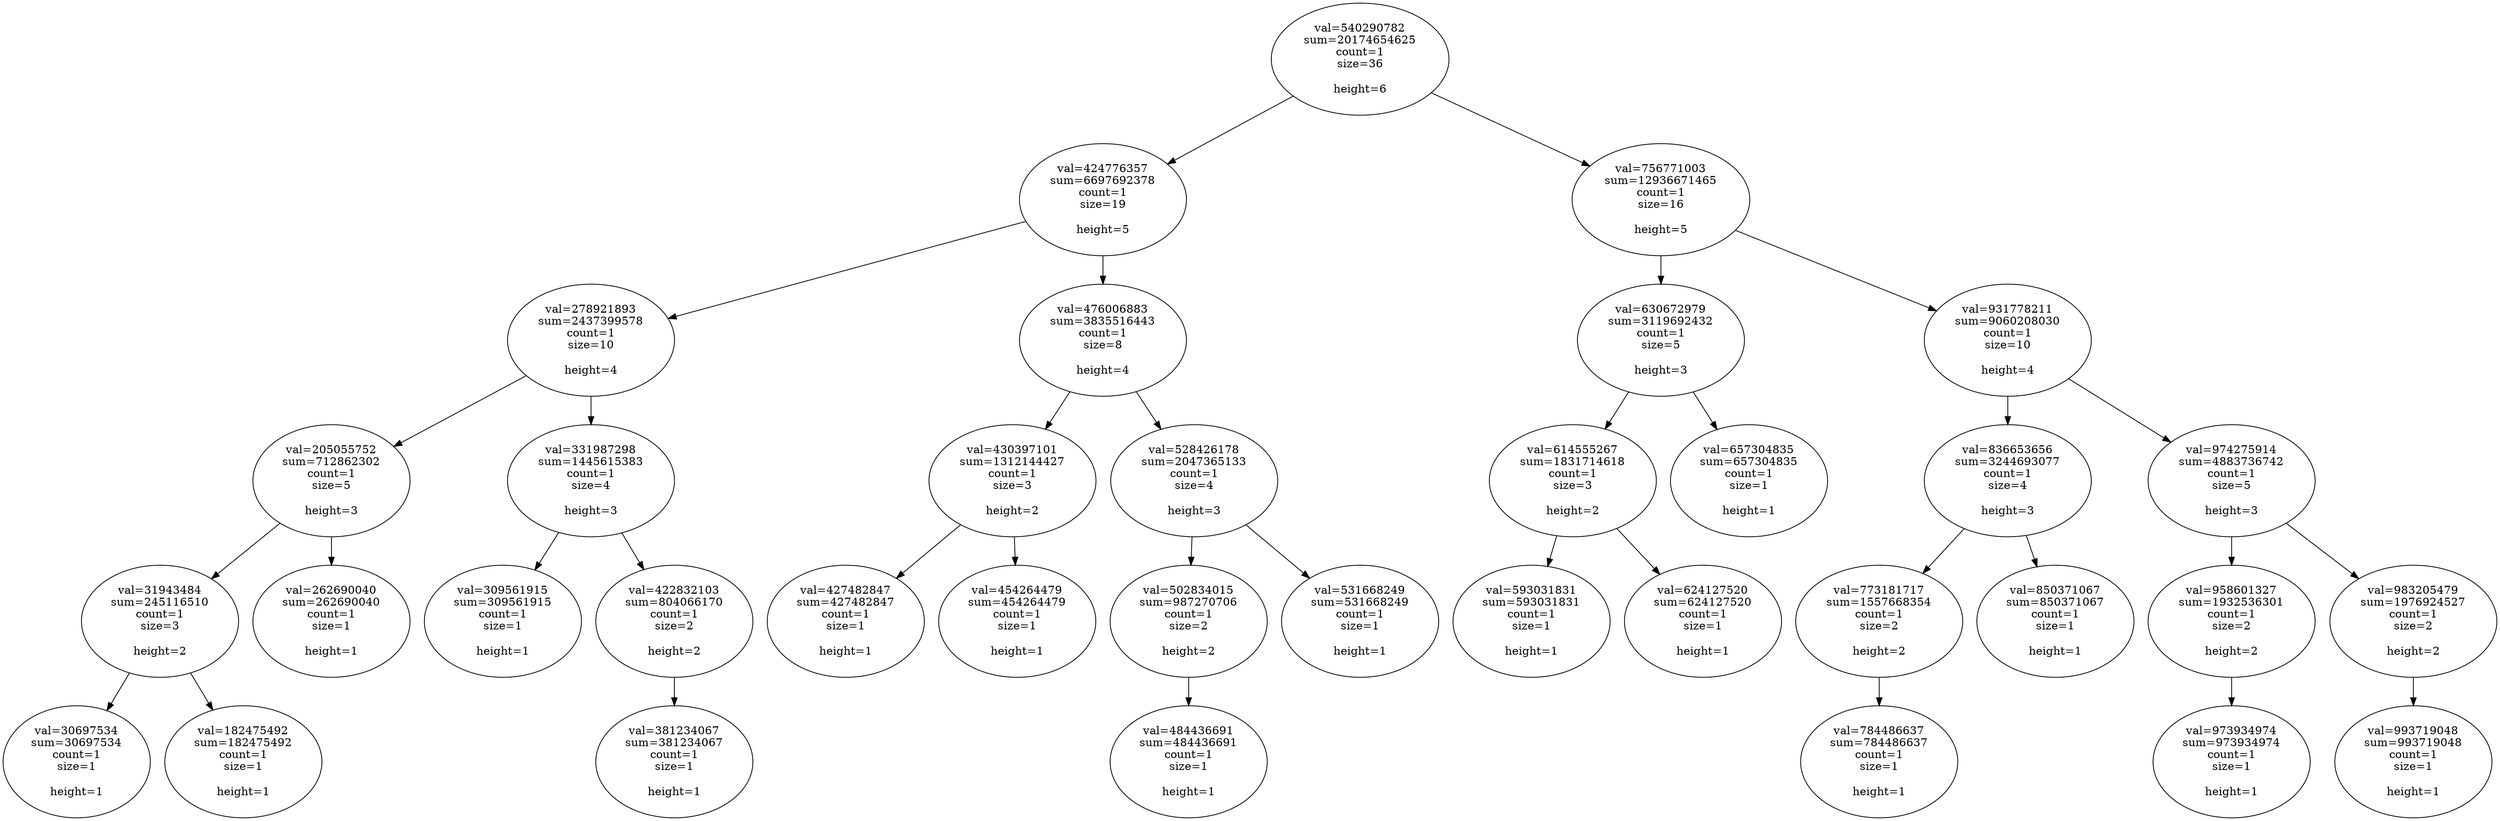 digraph {
	1 [label=<val=30697534<BR/>sum=30697534<BR/>count=1<BR/>size=1<BR/><BR/>height=1<BR/>>]
	2 [label=<val=31943484<BR/>sum=245116510<BR/>count=1<BR/>size=3<BR/><BR/>height=2<BR/>>]
	3 [label=<val=182475492<BR/>sum=182475492<BR/>count=1<BR/>size=1<BR/><BR/>height=1<BR/>>]
	2 -> 1
	2 -> 3
	4 [label=<val=205055752<BR/>sum=712862302<BR/>count=1<BR/>size=5<BR/><BR/>height=3<BR/>>]
	5 [label=<val=262690040<BR/>sum=262690040<BR/>count=1<BR/>size=1<BR/><BR/>height=1<BR/>>]
	4 -> 2
	4 -> 5
	6 [label=<val=278921893<BR/>sum=2437399578<BR/>count=1<BR/>size=10<BR/><BR/>height=4<BR/>>]
	7 [label=<val=309561915<BR/>sum=309561915<BR/>count=1<BR/>size=1<BR/><BR/>height=1<BR/>>]
	8 [label=<val=331987298<BR/>sum=1445615383<BR/>count=1<BR/>size=4<BR/><BR/>height=3<BR/>>]
	9 [label=<val=381234067<BR/>sum=381234067<BR/>count=1<BR/>size=1<BR/><BR/>height=1<BR/>>]
	10 [label=<val=422832103<BR/>sum=804066170<BR/>count=1<BR/>size=2<BR/><BR/>height=2<BR/>>]
	10 -> 9
	8 -> 7
	8 -> 10
	6 -> 4
	6 -> 8
	11 [label=<val=424776357<BR/>sum=6697692378<BR/>count=1<BR/>size=19<BR/><BR/>height=5<BR/>>]
	12 [label=<val=427482847<BR/>sum=427482847<BR/>count=1<BR/>size=1<BR/><BR/>height=1<BR/>>]
	13 [label=<val=430397101<BR/>sum=1312144427<BR/>count=1<BR/>size=3<BR/><BR/>height=2<BR/>>]
	14 [label=<val=454264479<BR/>sum=454264479<BR/>count=1<BR/>size=1<BR/><BR/>height=1<BR/>>]
	13 -> 12
	13 -> 14
	15 [label=<val=476006883<BR/>sum=3835516443<BR/>count=1<BR/>size=8<BR/><BR/>height=4<BR/>>]
	16 [label=<val=484436691<BR/>sum=484436691<BR/>count=1<BR/>size=1<BR/><BR/>height=1<BR/>>]
	17 [label=<val=502834015<BR/>sum=987270706<BR/>count=1<BR/>size=2<BR/><BR/>height=2<BR/>>]
	17 -> 16
	18 [label=<val=528426178<BR/>sum=2047365133<BR/>count=1<BR/>size=4<BR/><BR/>height=3<BR/>>]
	19 [label=<val=531668249<BR/>sum=531668249<BR/>count=1<BR/>size=1<BR/><BR/>height=1<BR/>>]
	18 -> 17
	18 -> 19
	15 -> 13
	15 -> 18
	11 -> 6
	11 -> 15
	20 [label=<val=540290782<BR/>sum=20174654625<BR/>count=1<BR/>size=36<BR/><BR/>height=6<BR/>>]
	21 [label=<val=593031831<BR/>sum=593031831<BR/>count=1<BR/>size=1<BR/><BR/>height=1<BR/>>]
	22 [label=<val=614555267<BR/>sum=1831714618<BR/>count=1<BR/>size=3<BR/><BR/>height=2<BR/>>]
	23 [label=<val=624127520<BR/>sum=624127520<BR/>count=1<BR/>size=1<BR/><BR/>height=1<BR/>>]
	22 -> 21
	22 -> 23
	24 [label=<val=630672979<BR/>sum=3119692432<BR/>count=1<BR/>size=5<BR/><BR/>height=3<BR/>>]
	25 [label=<val=657304835<BR/>sum=657304835<BR/>count=1<BR/>size=1<BR/><BR/>height=1<BR/>>]
	24 -> 22
	24 -> 25
	26 [label=<val=756771003<BR/>sum=12936671465<BR/>count=1<BR/>size=16<BR/><BR/>height=5<BR/>>]
	27 [label=<val=773181717<BR/>sum=1557668354<BR/>count=1<BR/>size=2<BR/><BR/>height=2<BR/>>]
	28 [label=<val=784486637<BR/>sum=784486637<BR/>count=1<BR/>size=1<BR/><BR/>height=1<BR/>>]
	27 -> 28
	29 [label=<val=836653656<BR/>sum=3244693077<BR/>count=1<BR/>size=4<BR/><BR/>height=3<BR/>>]
	30 [label=<val=850371067<BR/>sum=850371067<BR/>count=1<BR/>size=1<BR/><BR/>height=1<BR/>>]
	29 -> 27
	29 -> 30
	31 [label=<val=931778211<BR/>sum=9060208030<BR/>count=1<BR/>size=10<BR/><BR/>height=4<BR/>>]
	32 [label=<val=958601327<BR/>sum=1932536301<BR/>count=1<BR/>size=2<BR/><BR/>height=2<BR/>>]
	33 [label=<val=973934974<BR/>sum=973934974<BR/>count=1<BR/>size=1<BR/><BR/>height=1<BR/>>]
	32 -> 33
	34 [label=<val=974275914<BR/>sum=4883736742<BR/>count=1<BR/>size=5<BR/><BR/>height=3<BR/>>]
	35 [label=<val=983205479<BR/>sum=1976924527<BR/>count=1<BR/>size=2<BR/><BR/>height=2<BR/>>]
	36 [label=<val=993719048<BR/>sum=993719048<BR/>count=1<BR/>size=1<BR/><BR/>height=1<BR/>>]
	35 -> 36
	34 -> 32
	34 -> 35
	31 -> 29
	31 -> 34
	26 -> 24
	26 -> 31
	20 -> 11
	20 -> 26
{rank=source;20}
}
